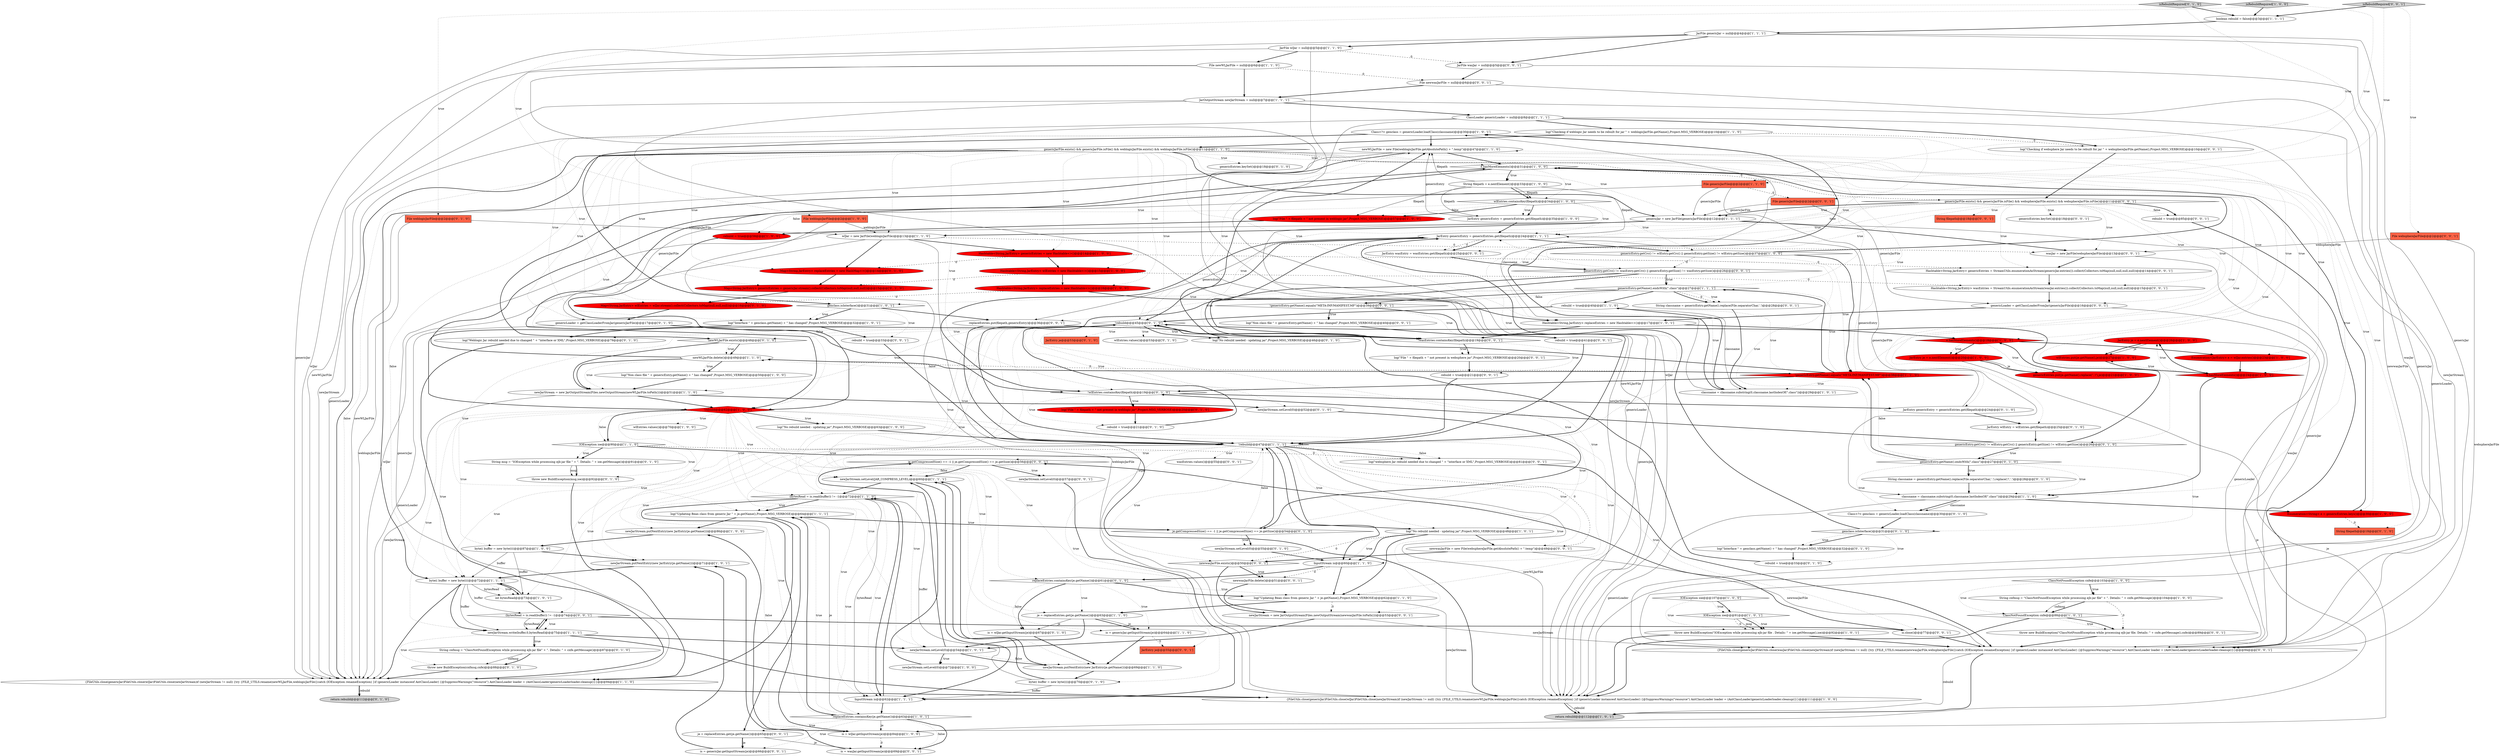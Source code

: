 digraph {
68 [style = filled, label = "Class<?> genclass = genericLoader.loadClass(classname)@@@30@@@['1', '0', '1']", fillcolor = white, shape = ellipse image = "AAA0AAABBB1BBB"];
89 [style = filled, label = "JarEntry je@@@53@@@['0', '1', '0']", fillcolor = tomato, shape = box image = "AAA0AAABBB2BBB"];
138 [style = filled, label = "je.getCompressedSize() == -1 || je.getCompressedSize() == je.getSize()@@@56@@@['0', '0', '1']", fillcolor = white, shape = diamond image = "AAA0AAABBB3BBB"];
143 [style = filled, label = "(bytesRead = is.read(buffer)) != -1@@@74@@@['0', '0', '1']", fillcolor = white, shape = diamond image = "AAA0AAABBB3BBB"];
9 [style = filled, label = "genericEntries.put(je.getName().replace('\','/'),je)@@@21@@@['1', '0', '0']", fillcolor = red, shape = ellipse image = "AAA1AAABBB1BBB"];
35 [style = filled, label = "throw new BuildException(\"IOException while processing ejb-jar file . Details: \" + ioe.getMessage(),ioe)@@@92@@@['1', '0', '1']", fillcolor = white, shape = ellipse image = "AAA0AAABBB1BBB"];
85 [style = filled, label = "wlEntries.values()@@@53@@@['0', '1', '0']", fillcolor = white, shape = ellipse image = "AAA0AAABBB2BBB"];
126 [style = filled, label = "String filepath@@@18@@@['0', '0', '1']", fillcolor = tomato, shape = box image = "AAA0AAABBB3BBB"];
155 [style = filled, label = "log(\"websphere Jar rebuild needed due to changed \" + \"interface or XML\",Project.MSG_VERBOSE)@@@81@@@['0', '0', '1']", fillcolor = white, shape = ellipse image = "AAA0AAABBB3BBB"];
18 [style = filled, label = "newJarStream.putNextEntry(new JarEntry(je.getName()))@@@71@@@['1', '0', '1']", fillcolor = white, shape = ellipse image = "AAA0AAABBB1BBB"];
90 [style = filled, label = "byte(( buffer = new byte((((@@@70@@@['0', '1', '0']", fillcolor = white, shape = ellipse image = "AAA0AAABBB2BBB"];
11 [style = filled, label = "String filepath = e.nextElement()@@@33@@@['1', '0', '0']", fillcolor = white, shape = ellipse image = "AAA0AAABBB1BBB"];
42 [style = filled, label = "IOException ioe@@@90@@@['1', '1', '0']", fillcolor = white, shape = diamond image = "AAA0AAABBB1BBB"];
53 [style = filled, label = "boolean rebuild = false@@@3@@@['1', '1', '1']", fillcolor = white, shape = ellipse image = "AAA0AAABBB1BBB"];
73 [style = filled, label = "classname = classname.substring(0,classname.lastIndexOf(\".class\"))@@@29@@@['1', '0', '1']", fillcolor = white, shape = ellipse image = "AAA0AAABBB1BBB"];
106 [style = filled, label = "newJarStream.setLevel(0)@@@52@@@['0', '1', '0']", fillcolor = white, shape = ellipse image = "AAA0AAABBB2BBB"];
141 [style = filled, label = "File websphereJarFile@@@2@@@['0', '0', '1']", fillcolor = tomato, shape = box image = "AAA0AAABBB3BBB"];
70 [style = filled, label = "newJarStream.write(buffer,0,bytesRead)@@@75@@@['1', '1', '1']", fillcolor = white, shape = ellipse image = "AAA0AAABBB1BBB"];
144 [style = filled, label = "!wasEntries.containsKey(filepath)@@@19@@@['0', '0', '1']", fillcolor = white, shape = diamond image = "AAA0AAABBB3BBB"];
146 [style = filled, label = "log(\"Checking if websphere Jar needs to be rebuilt for jar \" + websphereJarFile.getName(),Project.MSG_VERBOSE)@@@10@@@['0', '0', '1']", fillcolor = white, shape = ellipse image = "AAA0AAABBB3BBB"];
150 [style = filled, label = "rebuild = true@@@33@@@['0', '0', '1']", fillcolor = white, shape = ellipse image = "AAA0AAABBB3BBB"];
10 [style = filled, label = "newJarStream = new JarOutputStream(Files.newOutputStream(newWLJarFile.toPath()))@@@51@@@['1', '1', '0']", fillcolor = white, shape = ellipse image = "AAA0AAABBB1BBB"];
80 [style = filled, label = "replaceEntries.containsKey(je.getName())@@@61@@@['0', '1', '0']", fillcolor = white, shape = diamond image = "AAA0AAABBB2BBB"];
23 [style = filled, label = "!genericEntry.getName().equals(\"META-INF/MANIFEST.MF\")@@@38@@@['1', '1', '0']", fillcolor = red, shape = diamond image = "AAA1AAABBB1BBB"];
46 [style = filled, label = "log(\"Checking if weblogic Jar needs to be rebuilt for jar \" + weblogicJarFile.getName(),Project.MSG_VERBOSE)@@@10@@@['1', '1', '0']", fillcolor = white, shape = ellipse image = "AAA0AAABBB1BBB"];
111 [style = filled, label = "String cnfmsg = \"ClassNotFoundException while processing ejb-jar file\" + \". Details: \" + cnfe.getMessage()@@@87@@@['0', '1', '0']", fillcolor = white, shape = ellipse image = "AAA0AAABBB2BBB"];
97 [style = filled, label = "isRebuildRequired['0', '1', '0']", fillcolor = lightgray, shape = diamond image = "AAA0AAABBB2BBB"];
135 [style = filled, label = "genericEntry.getCrc() != wasEntry.getCrc() || genericEntry.getSize() != wasEntry.getSize()@@@26@@@['0', '0', '1']", fillcolor = white, shape = diamond image = "AAA0AAABBB3BBB"];
125 [style = filled, label = "is.close()@@@77@@@['0', '0', '1']", fillcolor = white, shape = ellipse image = "AAA0AAABBB3BBB"];
28 [style = filled, label = "Enumeration<String> e = genericEntries.keys()@@@30@@@['1', '0', '0']", fillcolor = red, shape = ellipse image = "AAA1AAABBB1BBB"];
6 [style = filled, label = "String cnfmsg = \"ClassNotFoundException while processing ejb-jar file\" + \". Details: \" + cnfe.getMessage()@@@104@@@['1', '0', '0']", fillcolor = white, shape = ellipse image = "AAA0AAABBB1BBB"];
3 [style = filled, label = "ClassLoader genericLoader = null@@@8@@@['1', '1', '1']", fillcolor = white, shape = ellipse image = "AAA0AAABBB1BBB"];
59 [style = filled, label = "newWLJarFile = new File(weblogicJarFile.getAbsolutePath() + \".temp\")@@@47@@@['1', '1', '0']", fillcolor = white, shape = ellipse image = "AAA0AAABBB1BBB"];
30 [style = filled, label = "File genericJarFile@@@2@@@['1', '1', '0']", fillcolor = tomato, shape = box image = "AAA0AAABBB1BBB"];
118 [style = filled, label = "newwasJarFile.exists()@@@50@@@['0', '0', '1']", fillcolor = white, shape = diamond image = "AAA0AAABBB3BBB"];
15 [style = filled, label = "classname = classname.substring(0,classname.lastIndexOf(\".class\"))@@@29@@@['1', '1', '0']", fillcolor = white, shape = ellipse image = "AAA0AAABBB1BBB"];
142 [style = filled, label = "String classname = genericEntry.getName().replace(File.separatorChar,'.')@@@28@@@['0', '0', '1']", fillcolor = white, shape = ellipse image = "AAA0AAABBB3BBB"];
58 [style = filled, label = "e.hasMoreElements()@@@24@@@['1', '0', '0']", fillcolor = red, shape = diamond image = "AAA1AAABBB1BBB"];
75 [style = filled, label = "ClassNotFoundException cnfe@@@88@@@['1', '0', '1']", fillcolor = white, shape = diamond image = "AAA0AAABBB1BBB"];
133 [style = filled, label = "log(\"Non class file \" + genericEntry.getName() + \" has changed\",Project.MSG_VERBOSE)@@@40@@@['0', '0', '1']", fillcolor = white, shape = ellipse image = "AAA0AAABBB3BBB"];
109 [style = filled, label = "genericLoader = getClassLoaderFromJar(genericJarFile)@@@17@@@['0', '1', '0']", fillcolor = white, shape = ellipse image = "AAA0AAABBB2BBB"];
130 [style = filled, label = "rebuild = true@@@85@@@['0', '0', '1']", fillcolor = white, shape = ellipse image = "AAA0AAABBB3BBB"];
117 [style = filled, label = "Hashtable<String,JarEntry> genericEntries = StreamUtils.enumerationAsStream(genericJar.entries()).collect(Collectors.toMap(null,null,null,null))@@@14@@@['0', '0', '1']", fillcolor = white, shape = ellipse image = "AAA0AAABBB3BBB"];
139 [style = filled, label = "!genericEntry.getName().equals(\"META-INF/MANIFEST.MF\")@@@39@@@['0', '0', '1']", fillcolor = white, shape = diamond image = "AAA0AAABBB3BBB"];
2 [style = filled, label = "(bytesRead = is.read(buffer)) != -1@@@72@@@['1', '1', '0']", fillcolor = white, shape = diamond image = "AAA0AAABBB1BBB"];
57 [style = filled, label = "byte(( buffer = new byte((((@@@87@@@['1', '0', '0']", fillcolor = white, shape = ellipse image = "AAA0AAABBB1BBB"];
32 [style = filled, label = "JarFile genericJar = null@@@4@@@['1', '1', '1']", fillcolor = white, shape = ellipse image = "AAA0AAABBB1BBB"];
134 [style = filled, label = "replaceEntries.put(filepath,genericEntry)@@@36@@@['0', '0', '1']", fillcolor = white, shape = ellipse image = "AAA0AAABBB3BBB"];
16 [style = filled, label = "newJarStream.putNextEntry(new JarEntry(je.getName()))@@@86@@@['1', '0', '0']", fillcolor = white, shape = ellipse image = "AAA0AAABBB1BBB"];
87 [style = filled, label = "String classname = genericEntry.getName().replace(File.separatorChar,'.').replace('/','.')@@@28@@@['0', '1', '0']", fillcolor = white, shape = ellipse image = "AAA0AAABBB2BBB"];
52 [style = filled, label = "wlEntries.containsKey(filepath)@@@34@@@['1', '0', '0']", fillcolor = white, shape = diamond image = "AAA0AAABBB1BBB"];
5 [style = filled, label = "log(\"File \" + filepath + \" not present in weblogic jar\",Project.MSG_VERBOSE)@@@57@@@['1', '0', '0']", fillcolor = red, shape = ellipse image = "AAA1AAABBB1BBB"];
4 [style = filled, label = "rebuild = true@@@40@@@['1', '1', '0']", fillcolor = white, shape = ellipse image = "AAA0AAABBB1BBB"];
78 [style = filled, label = "genericJarFile.exists() && genericJarFile.isFile() && weblogicJarFile.exists() && weblogicJarFile.isFile()@@@11@@@['1', '1', '0']", fillcolor = white, shape = diamond image = "AAA0AAABBB1BBB"];
95 [style = filled, label = "Class<?> genclass = genericLoader.loadClass(classname)@@@30@@@['0', '1', '0']", fillcolor = white, shape = ellipse image = "AAA0AAABBB2BBB"];
77 [style = filled, label = "byte(( buffer = new byte((((@@@72@@@['1', '1', '1']", fillcolor = white, shape = ellipse image = "AAA0AAABBB1BBB"];
105 [style = filled, label = "Map<String,JarEntry> wlEntries = wlJar.stream().collect(Collectors.toMap(null,null,null))@@@16@@@['0', '1', '0']", fillcolor = red, shape = ellipse image = "AAA1AAABBB2BBB"];
48 [style = filled, label = "wlJar = new JarFile(weblogicJarFile)@@@13@@@['1', '1', '0']", fillcolor = white, shape = ellipse image = "AAA0AAABBB1BBB"];
33 [style = filled, label = "log(\"Updating Bean class from generic Jar \" + je.getName(),Project.MSG_VERBOSE)@@@62@@@['1', '1', '0']", fillcolor = white, shape = ellipse image = "AAA0AAABBB1BBB"];
86 [style = filled, label = "newJarStream.setLevel(0)@@@55@@@['0', '1', '0']", fillcolor = white, shape = ellipse image = "AAA0AAABBB2BBB"];
43 [style = filled, label = "log(\"Updating Bean class from generic Jar \" + je.getName(),Project.MSG_VERBOSE)@@@64@@@['1', '1', '1']", fillcolor = white, shape = ellipse image = "AAA0AAABBB1BBB"];
74 [style = filled, label = "log(\"No rebuild needed - updating jar\",Project.MSG_VERBOSE)@@@63@@@['1', '0', '0']", fillcolor = white, shape = ellipse image = "AAA0AAABBB1BBB"];
104 [style = filled, label = "genericEntry.getName().endsWith(\".class\")@@@27@@@['0', '1', '0']", fillcolor = white, shape = diamond image = "AAA0AAABBB2BBB"];
128 [style = filled, label = "genericJarFile.exists() && genericJarFile.isFile() && websphereJarFile.exists() && websphereJarFile.isFile()@@@11@@@['0', '0', '1']", fillcolor = white, shape = diamond image = "AAA0AAABBB3BBB"];
83 [style = filled, label = "genclass.isInterface()@@@31@@@['0', '1', '0']", fillcolor = white, shape = diamond image = "AAA0AAABBB2BBB"];
51 [style = filled, label = "IOException ioe@@@91@@@['1', '0', '1']", fillcolor = white, shape = diamond image = "AAA0AAABBB1BBB"];
99 [style = filled, label = "String msg = \"IOException while processing ejb-jar file \" + \". Details: \" + ioe.getMessage()@@@91@@@['0', '1', '0']", fillcolor = white, shape = ellipse image = "AAA0AAABBB2BBB"];
38 [style = filled, label = "genericJar = new JarFile(genericJarFile)@@@12@@@['1', '1', '1']", fillcolor = white, shape = ellipse image = "AAA0AAABBB1BBB"];
112 [style = filled, label = "throw new BuildException(msg,ioe)@@@92@@@['0', '1', '0']", fillcolor = white, shape = ellipse image = "AAA0AAABBB2BBB"];
47 [style = filled, label = "je = replaceEntries.get(je.getName())@@@63@@@['1', '1', '0']", fillcolor = white, shape = ellipse image = "AAA0AAABBB1BBB"];
84 [style = filled, label = "JarEntry wlEntry = wlEntries.get(filepath)@@@25@@@['0', '1', '0']", fillcolor = white, shape = ellipse image = "AAA0AAABBB2BBB"];
92 [style = filled, label = "log(\"No rebuild needed - updating jar\",Project.MSG_VERBOSE)@@@46@@@['0', '1', '0']", fillcolor = white, shape = ellipse image = "AAA0AAABBB2BBB"];
27 [style = filled, label = "newWLJarFile.delete()@@@49@@@['1', '1', '0']", fillcolor = white, shape = ellipse image = "AAA0AAABBB1BBB"];
147 [style = filled, label = "JarEntry je@@@55@@@['0', '0', '1']", fillcolor = tomato, shape = box image = "AAA0AAABBB3BBB"];
91 [style = filled, label = "genericEntries.keySet()@@@18@@@['0', '1', '0']", fillcolor = white, shape = ellipse image = "AAA0AAABBB2BBB"];
21 [style = filled, label = "wlEntries.values()@@@70@@@['1', '0', '0']", fillcolor = white, shape = ellipse image = "AAA0AAABBB1BBB"];
72 [style = filled, label = "JarEntry genericEntry = genericEntries.get(filepath)@@@35@@@['1', '0', '0']", fillcolor = white, shape = ellipse image = "AAA0AAABBB1BBB"];
7 [style = filled, label = "newJarStream.setLevel(0)@@@72@@@['1', '0', '0']", fillcolor = white, shape = ellipse image = "AAA0AAABBB1BBB"];
8 [style = filled, label = "is = wlJar.getInputStream(je)@@@84@@@['1', '0', '0']", fillcolor = white, shape = ellipse image = "AAA0AAABBB1BBB"];
25 [style = filled, label = "!rebuild@@@62@@@['1', '0', '0']", fillcolor = red, shape = diamond image = "AAA1AAABBB1BBB"];
76 [style = filled, label = "JarEntry genericEntry = genericEntries.get(filepath)@@@24@@@['1', '1', '1']", fillcolor = white, shape = ellipse image = "AAA0AAABBB1BBB"];
0 [style = filled, label = "e.hasMoreElements()@@@18@@@['1', '0', '0']", fillcolor = red, shape = diamond image = "AAA1AAABBB1BBB"];
26 [style = filled, label = "JarEntry je = e.nextElement()@@@26@@@['1', '0', '0']", fillcolor = red, shape = ellipse image = "AAA1AAABBB1BBB"];
107 [style = filled, label = "log(\"Weblogic Jar rebuild needed due to changed \" + \"interface or XML\",Project.MSG_VERBOSE)@@@79@@@['0', '1', '0']", fillcolor = white, shape = ellipse image = "AAA0AAABBB2BBB"];
108 [style = filled, label = "je.getCompressedSize() == -1 || je.getCompressedSize() == je.getSize()@@@54@@@['0', '1', '0']", fillcolor = white, shape = diamond image = "AAA0AAABBB2BBB"];
94 [style = filled, label = "Map<String,JarEntry> genericEntries = genericJar.stream().collect(Collectors.toMap(null,null,null))@@@15@@@['0', '1', '0']", fillcolor = red, shape = ellipse image = "AAA1AAABBB2BBB"];
31 [style = filled, label = "{FileUtils.close(genericJar)FileUtils.close(wlJar)FileUtils.close(newJarStream)if (newJarStream != null) {try {FILE_UTILS.rename(newWLJarFile,weblogicJarFile)}catch (IOException renameException) }if (genericLoader instanceof AntClassLoader) {@SuppressWarnings(\"resource\") AntClassLoader loader = (AntClassLoader)genericLoaderloader.cleanup()}}@@@94@@@['1', '1', '0']", fillcolor = white, shape = ellipse image = "AAA0AAABBB1BBB"];
122 [style = filled, label = "is = wasJar.getInputStream(je)@@@69@@@['0', '0', '1']", fillcolor = white, shape = ellipse image = "AAA0AAABBB3BBB"];
63 [style = filled, label = "log(\"Interface \" + genclass.getName() + \" has changed\",Project.MSG_VERBOSE)@@@32@@@['1', '0', '1']", fillcolor = white, shape = ellipse image = "AAA0AAABBB1BBB"];
19 [style = filled, label = "newJarStream.setLevel(JAR_COMPRESS_LEVEL)@@@60@@@['1', '1', '1']", fillcolor = white, shape = ellipse image = "AAA0AAABBB1BBB"];
14 [style = filled, label = "wlEntries.put(je.getName(),je)@@@27@@@['1', '0', '0']", fillcolor = red, shape = ellipse image = "AAA1AAABBB1BBB"];
152 [style = filled, label = "File genericJarFile@@@2@@@['0', '0', '1']", fillcolor = tomato, shape = box image = "AAA0AAABBB3BBB"];
41 [style = filled, label = "Hashtable<String,JarEntry> genericEntries = new Hashtable<>()@@@14@@@['1', '0', '0']", fillcolor = red, shape = ellipse image = "AAA1AAABBB1BBB"];
37 [style = filled, label = "Hashtable<String,JarEntry> replaceEntries = new Hashtable<>()@@@16@@@['1', '0', '0']", fillcolor = red, shape = ellipse image = "AAA1AAABBB1BBB"];
115 [style = filled, label = "log(\"Interface \" + genclass.getName() + \" has changed\",Project.MSG_VERBOSE)@@@32@@@['0', '1', '0']", fillcolor = white, shape = ellipse image = "AAA0AAABBB2BBB"];
153 [style = filled, label = "log(\"File \" + filepath + \" not present in websphere jar\",Project.MSG_VERBOSE)@@@20@@@['0', '0', '1']", fillcolor = white, shape = ellipse image = "AAA0AAABBB3BBB"];
22 [style = filled, label = "Hashtable<String,JarEntry> wlEntries = new Hashtable<>()@@@15@@@['1', '0', '0']", fillcolor = red, shape = ellipse image = "AAA1AAABBB1BBB"];
100 [style = filled, label = "is = wlJar.getInputStream(je)@@@67@@@['0', '1', '0']", fillcolor = white, shape = ellipse image = "AAA0AAABBB2BBB"];
65 [style = filled, label = "InputStream is@@@62@@@['1', '1', '1']", fillcolor = white, shape = ellipse image = "AAA0AAABBB1BBB"];
79 [style = filled, label = "File weblogicJarFile@@@2@@@['0', '1', '0']", fillcolor = tomato, shape = box image = "AAA0AAABBB2BBB"];
69 [style = filled, label = "File newWLJarFile = null@@@6@@@['1', '1', '0']", fillcolor = white, shape = ellipse image = "AAA0AAABBB1BBB"];
149 [style = filled, label = "isRebuildRequired['0', '0', '1']", fillcolor = lightgray, shape = diamond image = "AAA0AAABBB3BBB"];
127 [style = filled, label = "File newwasJarFile = null@@@6@@@['0', '0', '1']", fillcolor = white, shape = ellipse image = "AAA0AAABBB3BBB"];
34 [style = filled, label = "replaceEntries.containsKey(je.getName())@@@63@@@['1', '0', '1']", fillcolor = white, shape = diamond image = "AAA0AAABBB1BBB"];
103 [style = filled, label = "rebuild = true@@@21@@@['0', '1', '0']", fillcolor = white, shape = ellipse image = "AAA0AAABBB2BBB"];
114 [style = filled, label = "String filepath@@@18@@@['0', '1', '0']", fillcolor = tomato, shape = box image = "AAA1AAABBB2BBB"];
148 [style = filled, label = "je = replaceEntries.get(je.getName())@@@65@@@['0', '0', '1']", fillcolor = white, shape = ellipse image = "AAA0AAABBB3BBB"];
62 [style = filled, label = "genclass.isInterface()@@@31@@@['1', '0', '1']", fillcolor = white, shape = diamond image = "AAA0AAABBB1BBB"];
121 [style = filled, label = "JarEntry wasEntry = wasEntries.get(filepath)@@@25@@@['0', '0', '1']", fillcolor = white, shape = ellipse image = "AAA0AAABBB3BBB"];
98 [style = filled, label = "return rebuild@@@112@@@['0', '1', '0']", fillcolor = lightgray, shape = ellipse image = "AAA0AAABBB2BBB"];
60 [style = filled, label = "isRebuildRequired['1', '0', '0']", fillcolor = lightgray, shape = diamond image = "AAA0AAABBB1BBB"];
67 [style = filled, label = "Hashtable<String,JarEntry> replaceEntries = new Hashtable<>()@@@17@@@['1', '0', '1']", fillcolor = white, shape = ellipse image = "AAA0AAABBB1BBB"];
24 [style = filled, label = "InputStream is@@@60@@@['1', '1', '0']", fillcolor = white, shape = ellipse image = "AAA0AAABBB1BBB"];
154 [style = filled, label = "rebuild = true@@@21@@@['0', '0', '1']", fillcolor = white, shape = ellipse image = "AAA0AAABBB3BBB"];
96 [style = filled, label = "genericEntry.getCrc() != wlEntry.getCrc() || genericEntry.getSize() != wlEntry.getSize()@@@26@@@['0', '1', '0']", fillcolor = white, shape = diamond image = "AAA0AAABBB2BBB"];
56 [style = filled, label = "int bytesRead@@@73@@@['1', '0', '1']", fillcolor = white, shape = ellipse image = "AAA0AAABBB1BBB"];
81 [style = filled, label = "!wlEntries.containsKey(filepath)@@@19@@@['0', '1', '0']", fillcolor = white, shape = diamond image = "AAA0AAABBB2BBB"];
12 [style = filled, label = "!rebuild@@@47@@@['1', '1', '1']", fillcolor = white, shape = diamond image = "AAA0AAABBB1BBB"];
20 [style = filled, label = "Enumeration<JarEntry> e = wlJar.entries()@@@23@@@['1', '0', '0']", fillcolor = red, shape = ellipse image = "AAA1AAABBB1BBB"];
131 [style = filled, label = "wasJar = new JarFile(websphereJarFile)@@@13@@@['0', '0', '1']", fillcolor = white, shape = ellipse image = "AAA0AAABBB3BBB"];
71 [style = filled, label = "newJarStream.putNextEntry(new JarEntry(je.getName()))@@@69@@@['1', '1', '0']", fillcolor = white, shape = ellipse image = "AAA0AAABBB1BBB"];
13 [style = filled, label = "JarEntry je = e.nextElement()@@@20@@@['1', '0', '0']", fillcolor = red, shape = ellipse image = "AAA1AAABBB1BBB"];
116 [style = filled, label = "genericLoader = getClassLoaderFromJar(genericJarFile)@@@16@@@['0', '0', '1']", fillcolor = white, shape = ellipse image = "AAA0AAABBB3BBB"];
55 [style = filled, label = "log(\"No rebuild needed - updating jar\",Project.MSG_VERBOSE)@@@48@@@['1', '0', '1']", fillcolor = white, shape = ellipse image = "AAA0AAABBB1BBB"];
39 [style = filled, label = "rebuild = true@@@58@@@['1', '0', '0']", fillcolor = red, shape = ellipse image = "AAA1AAABBB1BBB"];
151 [style = filled, label = "newJarStream = new JarOutputStream(Files.newOutputStream(newwasJarFile.toPath()))@@@53@@@['0', '0', '1']", fillcolor = white, shape = ellipse image = "AAA0AAABBB3BBB"];
156 [style = filled, label = "newwasJarFile.delete()@@@51@@@['0', '0', '1']", fillcolor = white, shape = ellipse image = "AAA0AAABBB3BBB"];
36 [style = filled, label = "return rebuild@@@112@@@['1', '0', '1']", fillcolor = lightgray, shape = ellipse image = "AAA0AAABBB1BBB"];
101 [style = filled, label = "!rebuild@@@45@@@['0', '1', '0']", fillcolor = white, shape = diamond image = "AAA0AAABBB2BBB"];
45 [style = filled, label = "{FileUtils.close(genericJar)FileUtils.close(wlJar)FileUtils.close(newJarStream)if (newJarStream != null) {try {FILE_UTILS.rename(newWLJarFile,weblogicJarFile)}catch (IOException renameException) }if (genericLoader instanceof AntClassLoader) {@SuppressWarnings(\"resource\") AntClassLoader loader = (AntClassLoader)genericLoaderloader.cleanup()}}@@@111@@@['1', '0', '0']", fillcolor = white, shape = ellipse image = "AAA0AAABBB1BBB"];
137 [style = filled, label = "wasEntries.values()@@@55@@@['0', '0', '1']", fillcolor = white, shape = ellipse image = "AAA0AAABBB3BBB"];
140 [style = filled, label = "newwasJarFile = new File(websphereJarFile.getAbsolutePath() + \".temp\")@@@49@@@['0', '0', '1']", fillcolor = white, shape = ellipse image = "AAA0AAABBB3BBB"];
88 [style = filled, label = "throw new BuildException(cnfmsg,cnfe)@@@88@@@['0', '1', '0']", fillcolor = white, shape = ellipse image = "AAA0AAABBB2BBB"];
119 [style = filled, label = "genericEntries.keySet()@@@18@@@['0', '0', '1']", fillcolor = white, shape = ellipse image = "AAA0AAABBB3BBB"];
113 [style = filled, label = "rebuild = true@@@33@@@['0', '1', '0']", fillcolor = white, shape = ellipse image = "AAA0AAABBB2BBB"];
110 [style = filled, label = "Map<String,JarEntry> replaceEntries = new HashMap<>()@@@14@@@['0', '1', '0']", fillcolor = red, shape = ellipse image = "AAA1AAABBB2BBB"];
123 [style = filled, label = "is = genericJar.getInputStream(je)@@@66@@@['0', '0', '1']", fillcolor = white, shape = ellipse image = "AAA0AAABBB3BBB"];
54 [style = filled, label = "genericEntry.getCrc() != wlEntry.getCrc() || genericEntry.getSize() != wlEntry.getSize()@@@37@@@['1', '0', '0']", fillcolor = white, shape = diamond image = "AAA0AAABBB1BBB"];
82 [style = filled, label = "JarEntry genericEntry = genericEntries.get(filepath)@@@24@@@['0', '1', '0']", fillcolor = white, shape = ellipse image = "AAA0AAABBB2BBB"];
49 [style = filled, label = "IOException ioe@@@107@@@['1', '0', '0']", fillcolor = white, shape = diamond image = "AAA0AAABBB1BBB"];
50 [style = filled, label = "newJarStream.setLevel(0)@@@54@@@['1', '0', '1']", fillcolor = white, shape = ellipse image = "AAA0AAABBB1BBB"];
136 [style = filled, label = "throw new BuildException(\"ClassNotFoundException while processing ejb-jar file. Details: \" + cnfe.getMessage(),cnfe)@@@89@@@['0', '0', '1']", fillcolor = white, shape = ellipse image = "AAA0AAABBB3BBB"];
129 [style = filled, label = "{FileUtils.close(genericJar)FileUtils.close(wasJar)FileUtils.close(newJarStream)if (newJarStream != null) {try {FILE_UTILS.rename(newwasJarFile,websphereJarFile)}catch (IOException renameException) }if (genericLoader instanceof AntClassLoader) {@SuppressWarnings(\"resource\") AntClassLoader loader = (AntClassLoader)genericLoaderloader.cleanup()}}@@@94@@@['0', '0', '1']", fillcolor = white, shape = ellipse image = "AAA0AAABBB3BBB"];
120 [style = filled, label = "Hashtable<String,JarEntry> wasEntries = StreamUtils.enumerationAsStream(wasJar.entries()).collect(Collectors.toMap(null,null,null,null))@@@15@@@['0', '0', '1']", fillcolor = white, shape = ellipse image = "AAA0AAABBB3BBB"];
124 [style = filled, label = "rebuild = true@@@41@@@['0', '0', '1']", fillcolor = white, shape = ellipse image = "AAA0AAABBB3BBB"];
93 [style = filled, label = "log(\"File \" + filepath + \" not present in weblogic jar\",Project.MSG_VERBOSE)@@@20@@@['0', '1', '0']", fillcolor = red, shape = ellipse image = "AAA1AAABBB2BBB"];
66 [style = filled, label = "JarFile wlJar = null@@@5@@@['1', '1', '0']", fillcolor = white, shape = ellipse image = "AAA0AAABBB1BBB"];
132 [style = filled, label = "newJarStream.setLevel(0)@@@57@@@['0', '0', '1']", fillcolor = white, shape = ellipse image = "AAA0AAABBB3BBB"];
40 [style = filled, label = "JarOutputStream newJarStream = null@@@7@@@['1', '1', '1']", fillcolor = white, shape = ellipse image = "AAA0AAABBB1BBB"];
145 [style = filled, label = "JarFile wasJar = null@@@5@@@['0', '0', '1']", fillcolor = white, shape = ellipse image = "AAA0AAABBB3BBB"];
61 [style = filled, label = "e.hasMoreElements()@@@31@@@['1', '0', '0']", fillcolor = white, shape = diamond image = "AAA0AAABBB1BBB"];
29 [style = filled, label = "ClassNotFoundException cnfe@@@103@@@['1', '0', '0']", fillcolor = white, shape = diamond image = "AAA0AAABBB1BBB"];
44 [style = filled, label = "log(\"Non class file \" + genericEntry.getName() + \" has changed\",Project.MSG_VERBOSE)@@@50@@@['1', '0', '0']", fillcolor = white, shape = ellipse image = "AAA0AAABBB1BBB"];
17 [style = filled, label = "genericEntry.getName().endsWith(\".class\")@@@27@@@['1', '1', '1']", fillcolor = white, shape = diamond image = "AAA0AAABBB1BBB"];
1 [style = filled, label = "File weblogicJarFile@@@2@@@['1', '0', '0']", fillcolor = tomato, shape = box image = "AAA0AAABBB1BBB"];
102 [style = filled, label = "newWLJarFile.exists()@@@48@@@['0', '1', '0']", fillcolor = white, shape = diamond image = "AAA0AAABBB2BBB"];
64 [style = filled, label = "is = genericJar.getInputStream(je)@@@64@@@['1', '1', '0']", fillcolor = white, shape = ellipse image = "AAA0AAABBB1BBB"];
151->50 [style = bold, label=""];
101->89 [style = dotted, label="true"];
135->17 [style = bold, label=""];
0->13 [style = bold, label=""];
42->45 [style = bold, label=""];
12->155 [style = dotted, label="false"];
12->77 [style = dotted, label="true"];
58->14 [style = dotted, label="true"];
101->59 [style = dotted, label="true"];
47->100 [style = solid, label="je"];
101->107 [style = bold, label=""];
77->70 [style = bold, label=""];
11->76 [style = solid, label="filepath"];
61->25 [style = bold, label=""];
141->129 [style = solid, label="websphereJarFile"];
80->33 [style = bold, label=""];
122->18 [style = bold, label=""];
125->129 [style = bold, label=""];
46->146 [style = dashed, label="0"];
57->77 [style = solid, label="buffer"];
143->70 [style = dotted, label="true"];
25->47 [style = dotted, label="true"];
34->8 [style = solid, label="je"];
43->108 [style = bold, label=""];
141->131 [style = solid, label="websphereJarFile"];
15->95 [style = bold, label=""];
25->77 [style = dotted, label="true"];
12->34 [style = dotted, label="true"];
123->18 [style = bold, label=""];
78->20 [style = dotted, label="true"];
47->64 [style = bold, label=""];
152->116 [style = solid, label="genericJarFile"];
4->73 [style = bold, label=""];
101->92 [style = dotted, label="true"];
5->39 [style = bold, label=""];
86->24 [style = bold, label=""];
45->36 [style = solid, label="rebuild"];
78->38 [style = bold, label=""];
25->57 [style = dotted, label="true"];
4->101 [style = bold, label=""];
77->70 [style = solid, label="buffer"];
51->35 [style = bold, label=""];
145->127 [style = bold, label=""];
52->5 [style = dotted, label="false"];
3->146 [style = bold, label=""];
66->69 [style = bold, label=""];
11->59 [style = solid, label="filepath"];
128->135 [style = dotted, label="true"];
40->31 [style = solid, label="newJarStream"];
38->129 [style = solid, label="genericJar"];
108->12 [style = dotted, label="false"];
144->153 [style = dotted, label="true"];
17->142 [style = dashed, label="0"];
33->47 [style = bold, label=""];
128->130 [style = bold, label=""];
10->25 [style = bold, label=""];
42->99 [style = bold, label=""];
94->105 [style = bold, label=""];
109->81 [style = bold, label=""];
25->64 [style = dotted, label="true"];
58->15 [style = bold, label=""];
25->42 [style = dotted, label="false"];
22->120 [style = dashed, label="0"];
3->45 [style = solid, label="genericLoader"];
40->129 [style = solid, label="newJarStream"];
32->145 [style = bold, label=""];
101->90 [style = dotted, label="true"];
70->50 [style = bold, label=""];
41->117 [style = dashed, label="0"];
68->62 [style = dotted, label="true"];
71->90 [style = bold, label=""];
15->95 [style = solid, label="classname"];
144->153 [style = bold, label=""];
149->152 [style = dotted, label="true"];
139->133 [style = dotted, label="true"];
58->26 [style = dotted, label="true"];
38->48 [style = bold, label=""];
32->45 [style = solid, label="genericJar"];
56->77 [style = bold, label=""];
12->151 [style = dotted, label="true"];
47->50 [style = bold, label=""];
90->19 [style = bold, label=""];
12->138 [style = dotted, label="true"];
134->12 [style = bold, label=""];
118->156 [style = bold, label=""];
59->102 [style = bold, label=""];
42->112 [style = dotted, label="true"];
27->10 [style = bold, label=""];
55->118 [style = dashed, label="0"];
83->76 [style = bold, label=""];
101->10 [style = dotted, label="true"];
17->142 [style = dotted, label="true"];
50->71 [style = bold, label=""];
34->43 [style = bold, label=""];
25->2 [style = dotted, label="true"];
17->4 [style = bold, label=""];
78->25 [style = dotted, label="true"];
115->113 [style = bold, label=""];
25->33 [style = dotted, label="true"];
78->67 [style = dotted, label="true"];
6->136 [style = dashed, label="0"];
76->134 [style = solid, label="genericEntry"];
81->103 [style = dotted, label="true"];
0->13 [style = dotted, label="true"];
65->34 [style = bold, label=""];
78->61 [style = dotted, label="true"];
149->141 [style = dotted, label="true"];
95->83 [style = bold, label=""];
144->154 [style = dotted, label="true"];
11->52 [style = bold, label=""];
56->143 [style = bold, label=""];
81->93 [style = bold, label=""];
72->76 [style = bold, label=""];
70->143 [style = bold, label=""];
97->53 [style = bold, label=""];
78->77 [style = bold, label=""];
104->87 [style = bold, label=""];
49->35 [style = dotted, label="true"];
135->144 [style = bold, label=""];
51->35 [style = dotted, label="true"];
104->23 [style = dotted, label="false"];
108->12 [style = bold, label=""];
30->15 [style = solid, label="genericJarFile"];
78->41 [style = dotted, label="true"];
2->65 [style = bold, label=""];
131->129 [style = solid, label="wasJar"];
6->75 [style = bold, label=""];
25->70 [style = dotted, label="true"];
31->45 [style = bold, label=""];
37->105 [style = dashed, label="0"];
2->8 [style = bold, label=""];
47->64 [style = solid, label="je"];
139->124 [style = dotted, label="true"];
12->140 [style = dashed, label="0"];
79->31 [style = solid, label="weblogicJarFile"];
50->138 [style = bold, label=""];
23->59 [style = dotted, label="true"];
134->144 [style = bold, label=""];
23->27 [style = dotted, label="false"];
27->44 [style = bold, label=""];
34->123 [style = dotted, label="true"];
78->84 [style = dotted, label="true"];
12->118 [style = dotted, label="true"];
128->117 [style = dotted, label="true"];
12->125 [style = dotted, label="true"];
8->122 [style = dashed, label="0"];
75->136 [style = dotted, label="true"];
135->17 [style = dotted, label="true"];
77->56 [style = solid, label="bytesRead"];
34->43 [style = dotted, label="true"];
117->120 [style = bold, label=""];
77->143 [style = solid, label="buffer"];
138->19 [style = dotted, label="false"];
128->67 [style = dotted, label="true"];
11->52 [style = solid, label="filepath"];
23->17 [style = bold, label=""];
24->80 [style = bold, label=""];
42->99 [style = dotted, label="true"];
40->45 [style = solid, label="newJarStream"];
148->123 [style = bold, label=""];
99->112 [style = solid, label="msg"];
78->96 [style = dotted, label="true"];
101->85 [style = dotted, label="true"];
128->126 [style = dotted, label="true"];
3->46 [style = bold, label=""];
43->16 [style = bold, label=""];
50->7 [style = dotted, label="true"];
51->35 [style = dashed, label="0"];
48->41 [style = bold, label=""];
128->131 [style = dotted, label="true"];
12->55 [style = bold, label=""];
27->23 [style = dashed, label="0"];
143->70 [style = solid, label="bytesRead"];
129->36 [style = bold, label=""];
26->14 [style = bold, label=""];
102->27 [style = dotted, label="true"];
25->12 [style = dotted, label="true"];
101->108 [style = dotted, label="true"];
12->143 [style = dotted, label="true"];
88->31 [style = bold, label=""];
19->2 [style = bold, label=""];
75->45 [style = bold, label=""];
74->12 [style = bold, label=""];
59->31 [style = solid, label="newWLJarFile"];
135->12 [style = bold, label=""];
145->129 [style = solid, label="wasJar"];
101->102 [style = dotted, label="true"];
93->103 [style = bold, label=""];
40->3 [style = bold, label=""];
81->82 [style = bold, label=""];
111->88 [style = solid, label="cnfmsg"];
97->79 [style = dotted, label="true"];
72->59 [style = solid, label="genericEntry"];
90->65 [style = solid, label="buffer"];
52->72 [style = dotted, label="true"];
66->31 [style = solid, label="wlJar"];
54->61 [style = bold, label=""];
156->151 [style = bold, label=""];
71->19 [style = bold, label=""];
64->147 [style = dashed, label="0"];
109->31 [style = solid, label="genericLoader"];
121->135 [style = bold, label=""];
87->15 [style = bold, label=""];
76->121 [style = dashed, label="0"];
78->110 [style = dotted, label="true"];
128->120 [style = dotted, label="true"];
102->10 [style = bold, label=""];
80->47 [style = dotted, label="true"];
78->105 [style = dotted, label="true"];
30->38 [style = solid, label="genericJarFile"];
45->36 [style = bold, label=""];
128->12 [style = dotted, label="true"];
118->156 [style = dotted, label="true"];
14->58 [style = bold, label=""];
33->151 [style = dashed, label="0"];
120->116 [style = bold, label=""];
138->132 [style = bold, label=""];
101->24 [style = dotted, label="true"];
101->43 [style = dotted, label="true"];
13->8 [style = solid, label="je"];
32->31 [style = solid, label="genericJar"];
62->134 [style = bold, label=""];
25->42 [style = bold, label=""];
78->91 [style = dotted, label="true"];
69->45 [style = solid, label="newWLJarFile"];
13->9 [style = bold, label=""];
58->26 [style = bold, label=""];
17->73 [style = dotted, label="true"];
70->45 [style = bold, label=""];
12->155 [style = bold, label=""];
54->23 [style = bold, label=""];
37->67 [style = bold, label=""];
17->142 [style = bold, label=""];
104->87 [style = dotted, label="true"];
128->119 [style = dotted, label="true"];
9->0 [style = bold, label=""];
76->121 [style = bold, label=""];
78->77 [style = dotted, label="false"];
27->61 [style = bold, label=""];
30->152 [style = dashed, label="0"];
99->112 [style = bold, label=""];
68->62 [style = bold, label=""];
81->93 [style = dotted, label="true"];
62->63 [style = bold, label=""];
44->10 [style = bold, label=""];
127->40 [style = bold, label=""];
27->10 [style = dotted, label="true"];
101->19 [style = dotted, label="true"];
42->155 [style = dashed, label="0"];
50->7 [style = bold, label=""];
130->129 [style = bold, label=""];
25->74 [style = bold, label=""];
43->148 [style = bold, label=""];
155->129 [style = bold, label=""];
138->19 [style = bold, label=""];
26->14 [style = solid, label="je"];
52->76 [style = dotted, label="true"];
48->110 [style = bold, label=""];
54->135 [style = dashed, label="0"];
57->56 [style = solid, label="buffer"];
68->59 [style = bold, label=""];
83->115 [style = bold, label=""];
48->31 [style = solid, label="wlJar"];
70->88 [style = dotted, label="true"];
23->81 [style = bold, label=""];
51->35 [style = solid, label="msg"];
129->36 [style = solid, label="rebuild"];
118->151 [style = bold, label=""];
12->65 [style = dotted, label="true"];
127->129 [style = solid, label="newwasJarFile"];
27->44 [style = dotted, label="true"];
10->106 [style = bold, label=""];
11->72 [style = solid, label="filepath"];
78->31 [style = bold, label=""];
116->129 [style = solid, label="genericLoader"];
138->132 [style = dotted, label="true"];
35->129 [style = bold, label=""];
102->27 [style = bold, label=""];
25->18 [style = dotted, label="true"];
29->6 [style = bold, label=""];
69->31 [style = solid, label="newWLJarFile"];
107->31 [style = bold, label=""];
25->50 [style = dotted, label="true"];
67->144 [style = bold, label=""];
136->129 [style = bold, label=""];
53->32 [style = bold, label=""];
90->2 [style = solid, label="buffer"];
70->111 [style = dotted, label="true"];
76->81 [style = bold, label=""];
148->123 [style = solid, label="je"];
35->45 [style = bold, label=""];
23->17 [style = dotted, label="true"];
69->127 [style = dashed, label="0"];
25->21 [style = dotted, label="true"];
104->83 [style = dotted, label="true"];
140->118 [style = bold, label=""];
78->37 [style = dotted, label="true"];
104->95 [style = dotted, label="true"];
64->71 [style = bold, label=""];
78->109 [style = dotted, label="true"];
108->86 [style = dotted, label="true"];
50->71 [style = dotted, label="false"];
133->124 [style = bold, label=""];
61->52 [style = dotted, label="true"];
76->101 [style = bold, label=""];
34->148 [style = dotted, label="true"];
104->23 [style = bold, label=""];
139->133 [style = bold, label=""];
78->58 [style = dotted, label="true"];
77->31 [style = bold, label=""];
55->140 [style = bold, label=""];
73->68 [style = solid, label="classname"];
77->56 [style = dotted, label="true"];
76->54 [style = bold, label=""];
49->51 [style = dotted, label="true"];
52->5 [style = bold, label=""];
100->71 [style = bold, label=""];
68->63 [style = dotted, label="true"];
26->8 [style = solid, label="je"];
28->61 [style = bold, label=""];
23->101 [style = bold, label=""];
41->110 [style = dashed, label="0"];
75->136 [style = bold, label=""];
0->20 [style = bold, label=""];
124->12 [style = bold, label=""];
78->128 [style = dashed, label="0"];
38->31 [style = solid, label="genericJar"];
25->55 [style = dotted, label="true"];
17->134 [style = dotted, label="true"];
148->122 [style = solid, label="je"];
128->116 [style = dotted, label="true"];
104->76 [style = dotted, label="true"];
15->45 [style = solid, label="genericLoader"];
32->66 [style = bold, label=""];
92->59 [style = bold, label=""];
78->0 [style = dotted, label="true"];
62->63 [style = dotted, label="true"];
52->39 [style = dotted, label="false"];
80->100 [style = bold, label=""];
11->5 [style = solid, label="filepath"];
31->98 [style = bold, label=""];
63->25 [style = bold, label=""];
110->94 [style = bold, label=""];
82->76 [style = solid, label="genericEntry"];
15->28 [style = bold, label=""];
1->45 [style = solid, label="weblogicJarFile"];
34->122 [style = dotted, label="false"];
96->104 [style = bold, label=""];
108->86 [style = bold, label=""];
78->94 [style = dotted, label="true"];
78->82 [style = dotted, label="true"];
146->128 [style = bold, label=""];
52->54 [style = dotted, label="true"];
78->38 [style = dotted, label="true"];
7->19 [style = bold, label=""];
111->88 [style = bold, label=""];
0->9 [style = dotted, label="true"];
128->76 [style = dotted, label="true"];
22->94 [style = dashed, label="0"];
25->16 [style = dotted, label="true"];
43->31 [style = bold, label=""];
139->12 [style = bold, label=""];
70->111 [style = bold, label=""];
23->27 [style = bold, label=""];
2->65 [style = solid, label="bytesRead"];
140->129 [style = solid, label="newwasJarFile"];
19->65 [style = bold, label=""];
67->0 [style = bold, label=""];
57->18 [style = bold, label=""];
66->45 [style = solid, label="wlJar"];
80->100 [style = dotted, label="false"];
84->96 [style = bold, label=""];
101->71 [style = dotted, label="true"];
82->84 [style = bold, label=""];
96->104 [style = dotted, label="true"];
23->68 [style = dotted, label="true"];
60->30 [style = dotted, label="true"];
16->57 [style = bold, label=""];
78->114 [style = dotted, label="true"];
38->131 [style = bold, label=""];
152->38 [style = solid, label="genericJarFile"];
131->117 [style = bold, label=""];
48->45 [style = solid, label="wlJar"];
96->81 [style = bold, label=""];
78->31 [style = dotted, label="false"];
143->125 [style = bold, label=""];
128->144 [style = dotted, label="true"];
8->16 [style = bold, label=""];
20->58 [style = bold, label=""];
78->28 [style = dotted, label="true"];
22->37 [style = bold, label=""];
116->67 [style = bold, label=""];
101->106 [style = dotted, label="true"];
60->53 [style = bold, label=""];
49->51 [style = bold, label=""];
106->108 [style = bold, label=""];
150->12 [style = bold, label=""];
12->56 [style = dotted, label="true"];
17->139 [style = dotted, label="false"];
34->43 [style = solid, label="je"];
12->137 [style = dotted, label="true"];
151->129 [style = solid, label="newJarStream"];
128->130 [style = dotted, label="false"];
59->61 [style = bold, label=""];
153->154 [style = bold, label=""];
132->65 [style = bold, label=""];
23->4 [style = dotted, label="true"];
101->107 [style = dotted, label="false"];
3->31 [style = solid, label="genericLoader"];
6->75 [style = solid, label="cnfmsg"];
149->53 [style = bold, label=""];
41->22 [style = bold, label=""];
83->115 [style = dotted, label="true"];
25->19 [style = dotted, label="true"];
61->11 [style = bold, label=""];
66->145 [style = dashed, label="0"];
63->150 [style = bold, label=""];
105->109 [style = bold, label=""];
12->147 [style = dotted, label="true"];
101->80 [style = dotted, label="true"];
30->109 [style = solid, label="genericJarFile"];
79->48 [style = solid, label="weblogicJarFile"];
144->76 [style = bold, label=""];
12->18 [style = dotted, label="true"];
128->38 [style = dotted, label="true"];
78->48 [style = dotted, label="true"];
128->121 [style = dotted, label="true"];
62->150 [style = dotted, label="true"];
46->78 [style = bold, label=""];
12->50 [style = dotted, label="true"];
48->131 [style = dashed, label="0"];
142->73 [style = bold, label=""];
80->64 [style = dotted, label="true"];
38->45 [style = solid, label="genericJar"];
60->1 [style = dotted, label="true"];
65->2 [style = bold, label=""];
17->68 [style = dotted, label="true"];
25->74 [style = dotted, label="true"];
101->2 [style = dotted, label="true"];
96->101 [style = bold, label=""];
32->129 [style = solid, label="genericJar"];
128->38 [style = bold, label=""];
39->25 [style = bold, label=""];
23->73 [style = dotted, label="true"];
2->43 [style = bold, label=""];
101->92 [style = bold, label=""];
29->6 [style = dotted, label="true"];
125->138 [style = bold, label=""];
78->81 [style = dotted, label="true"];
28->114 [style = dashed, label="0"];
97->30 [style = dotted, label="true"];
33->45 [style = solid, label="newJarStream"];
1->48 [style = solid, label="weblogicJarFile"];
12->45 [style = solid, label="newWLJarFile"];
54->23 [style = dotted, label="true"];
112->31 [style = bold, label=""];
13->9 [style = solid, label="je"];
154->12 [style = bold, label=""];
12->24 [style = bold, label=""];
69->40 [style = bold, label=""];
83->113 [style = dotted, label="true"];
18->77 [style = bold, label=""];
24->33 [style = bold, label=""];
2->8 [style = dotted, label="false"];
104->15 [style = dotted, label="true"];
3->129 [style = solid, label="genericLoader"];
143->70 [style = bold, label=""];
29->75 [style = dotted, label="true"];
34->122 [style = bold, label=""];
61->11 [style = dotted, label="true"];
78->22 [style = dotted, label="true"];
2->34 [style = dotted, label="true"];
31->98 [style = solid, label="rebuild"];
2->43 [style = dotted, label="true"];
55->24 [style = bold, label=""];
52->72 [style = bold, label=""];
12->140 [style = dotted, label="true"];
78->15 [style = dotted, label="true"];
4->73 [style = solid, label="classname"];
103->101 [style = bold, label=""];
17->62 [style = dotted, label="true"];
12->55 [style = dotted, label="true"];
113->101 [style = bold, label=""];
17->139 [style = bold, label=""];
10->31 [style = solid, label="newJarStream"];
55->24 [style = dotted, label="true"];
2->65 [style = dotted, label="true"];
78->101 [style = dotted, label="true"];
73->68 [style = bold, label=""];
24->156 [style = dashed, label="0"];
80->33 [style = dotted, label="true"];
55->33 [style = bold, label=""];
77->56 [style = bold, label=""];
}
